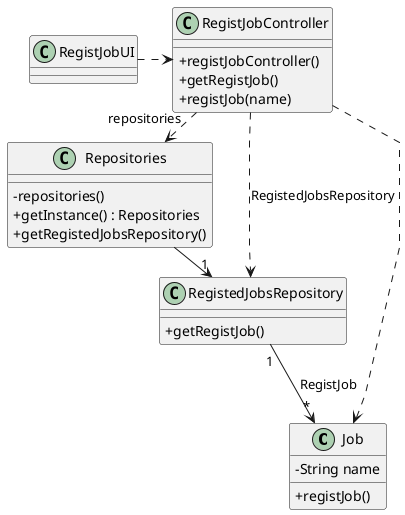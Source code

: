 @startuml
skinparam packageStyle rectangle
skinparam shadowing false
skinparam linetype polyline
skinparam classAttributeIconSize 0

class Job {
    - String name
    + registJob()
}

class RegistedJobsRepository {
    + getRegistJob()
}

class Repositories {
    - repositories()
    + getInstance() : Repositories
    + getRegistedJobsRepository()
}

class RegistJobController {
    + registJobController()
    + getRegistJob()
    + registJob(name)
}

class RegistJobUI {
}

RegistJobUI .> RegistJobController

RegistJobController .> Repositories : repositories

Repositories -> "1" RegistedJobsRepository

RegistJobController ..> Job
RegistJobController ..> RegistedJobsRepository : RegistedJobsRepository


RegistedJobsRepository "1" --> "*" Job : RegistJob


@enduml